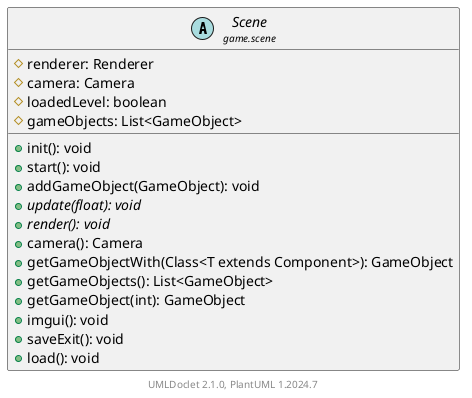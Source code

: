 @startuml
    set namespaceSeparator none
    hide empty fields
    hide empty methods

    abstract class "<size:14>Scene\n<size:10>game.scene" as game.scene.Scene [[Scene.html]] {
        #renderer: Renderer
        #camera: Camera
        #loadedLevel: boolean
        #gameObjects: List<GameObject>
        +init(): void
        +start(): void
        +addGameObject(GameObject): void
        {abstract} +update(float): void
        {abstract} +render(): void
        +camera(): Camera
        +getGameObjectWith(Class<T extends Component>): GameObject
        +getGameObjects(): List<GameObject>
        +getGameObject(int): GameObject
        +imgui(): void
        +saveExit(): void
        +load(): void
    }

    center footer UMLDoclet 2.1.0, PlantUML %version()
@enduml
